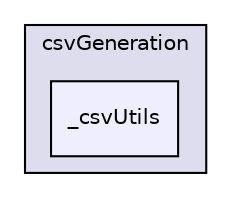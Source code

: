 digraph "csvGeneration/_csvUtils" {
  compound=true
  node [ fontsize="10", fontname="Helvetica"];
  edge [ labelfontsize="10", labelfontname="Helvetica"];
  subgraph clusterdir_d9179eac9409e7e95cf268c942f670e3 {
    graph [ bgcolor="#ddddee", pencolor="black", label="csvGeneration" fontname="Helvetica", fontsize="10", URL="dir_d9179eac9409e7e95cf268c942f670e3.html"]
  dir_3b1ee3530dae2715376e4b3db0a6f26e [shape=box, label="_csvUtils", style="filled", fillcolor="#eeeeff", pencolor="black", URL="dir_3b1ee3530dae2715376e4b3db0a6f26e.html"];
  }
}
